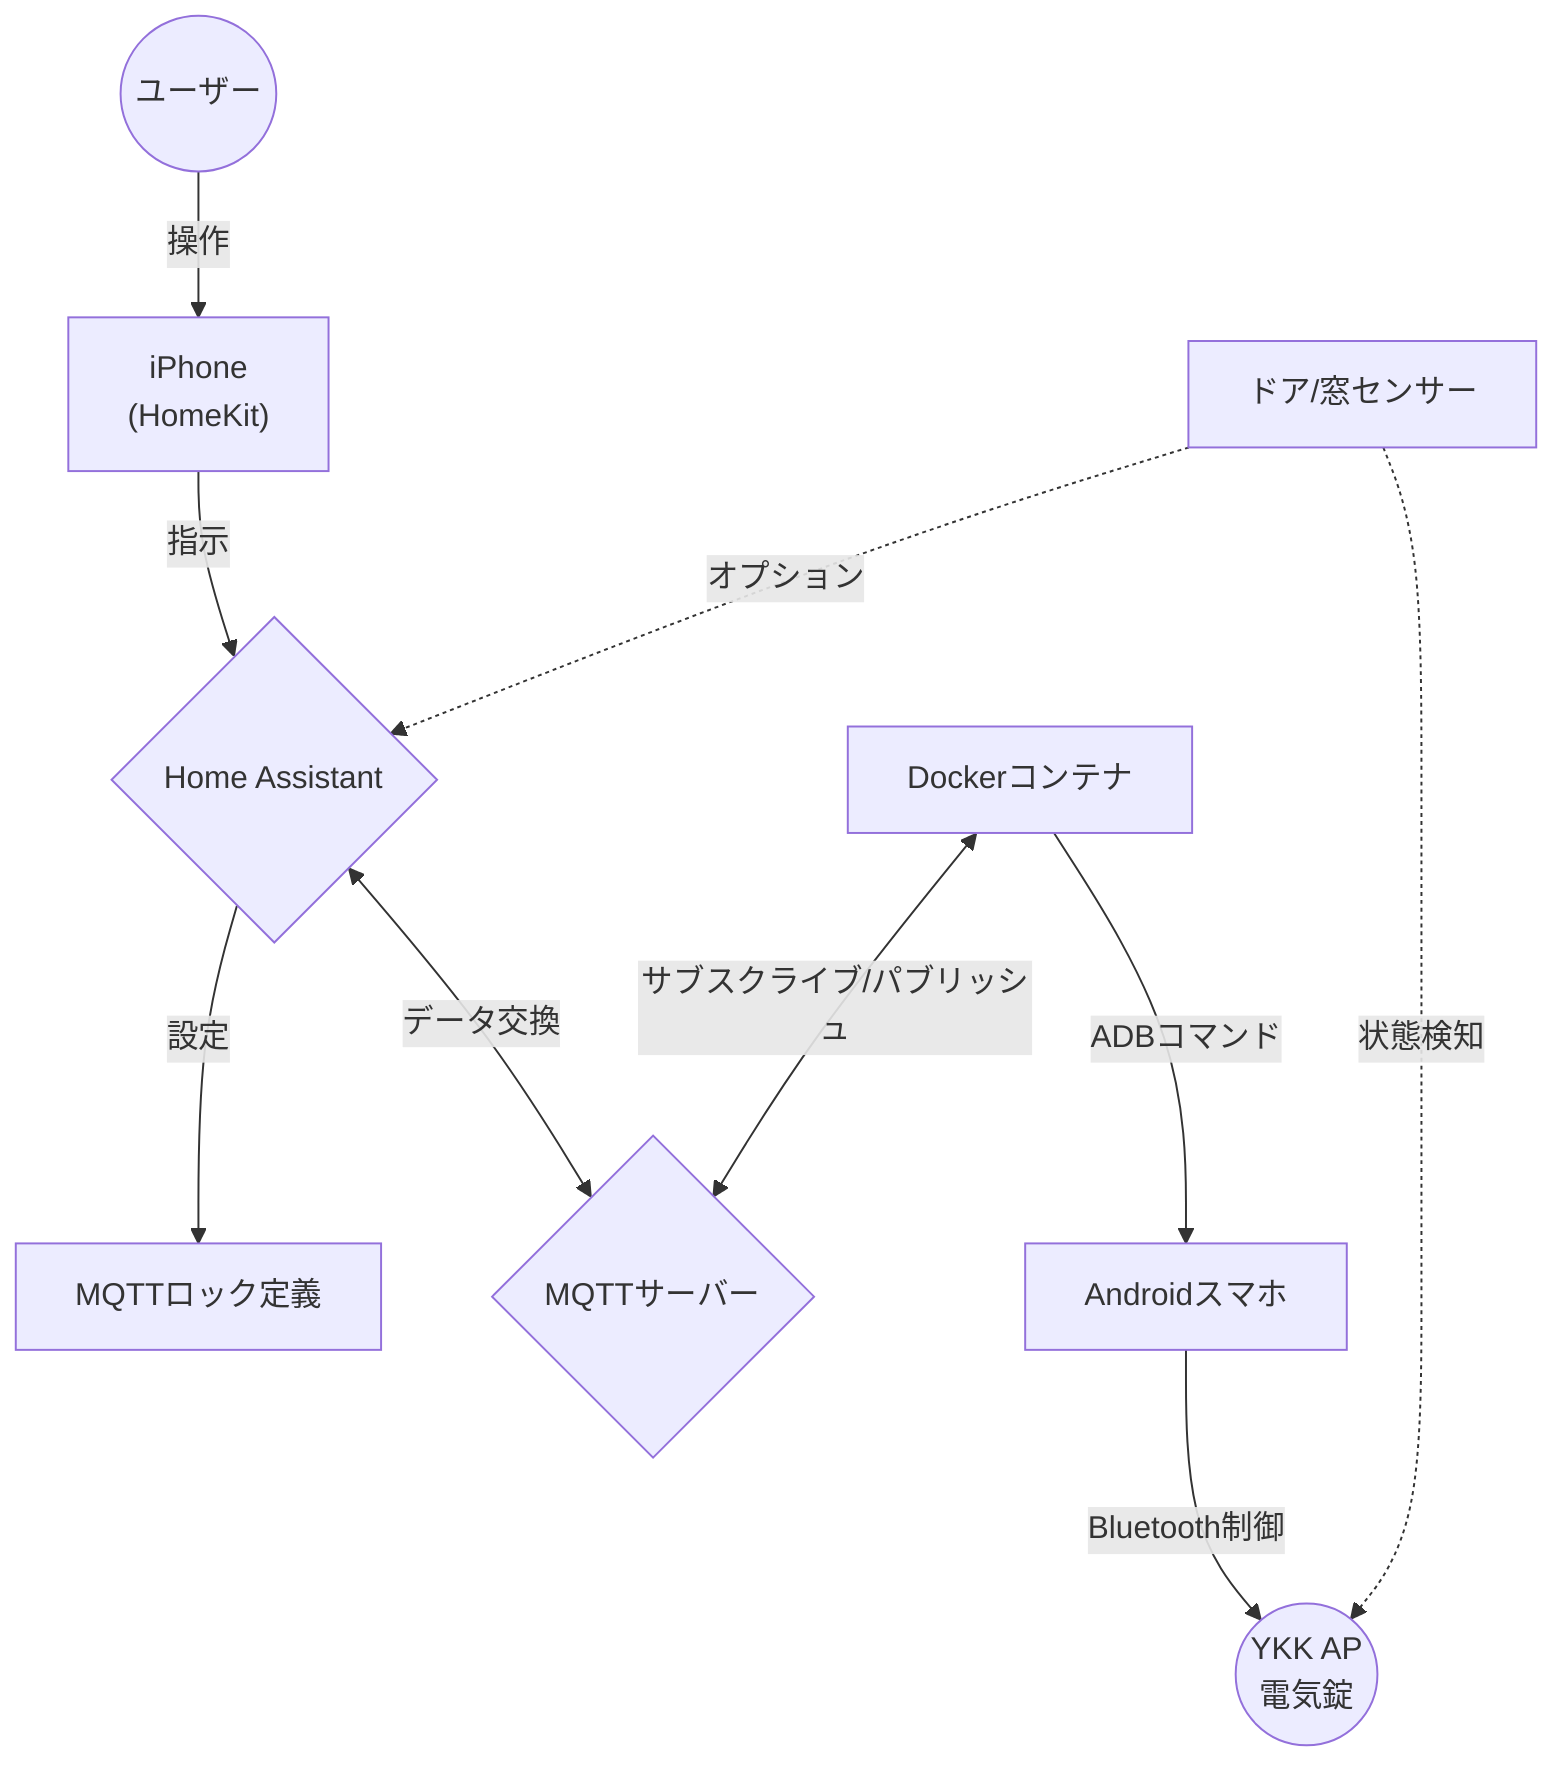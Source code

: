 graph TD
    U((ユーザー)) -->|操作| A[iPhone\n#40;HomeKit#41;]
    A -->|指示| C{Home Assistant}
    C -->|設定| D[MQTTロック定義]
    C <-->|データ交換| E{MQTTサーバー}
    F[Dockerコンテナ] <-->|サブスクライブ/パブリッシュ| E
    F -->|ADBコマンド| G[Androidスマホ]
    G -->|Bluetooth制御| H((YKK AP\n電気錠))
    I[ドア/窓センサー] -.->|オプション| C
    I -.->|状態検知| H
